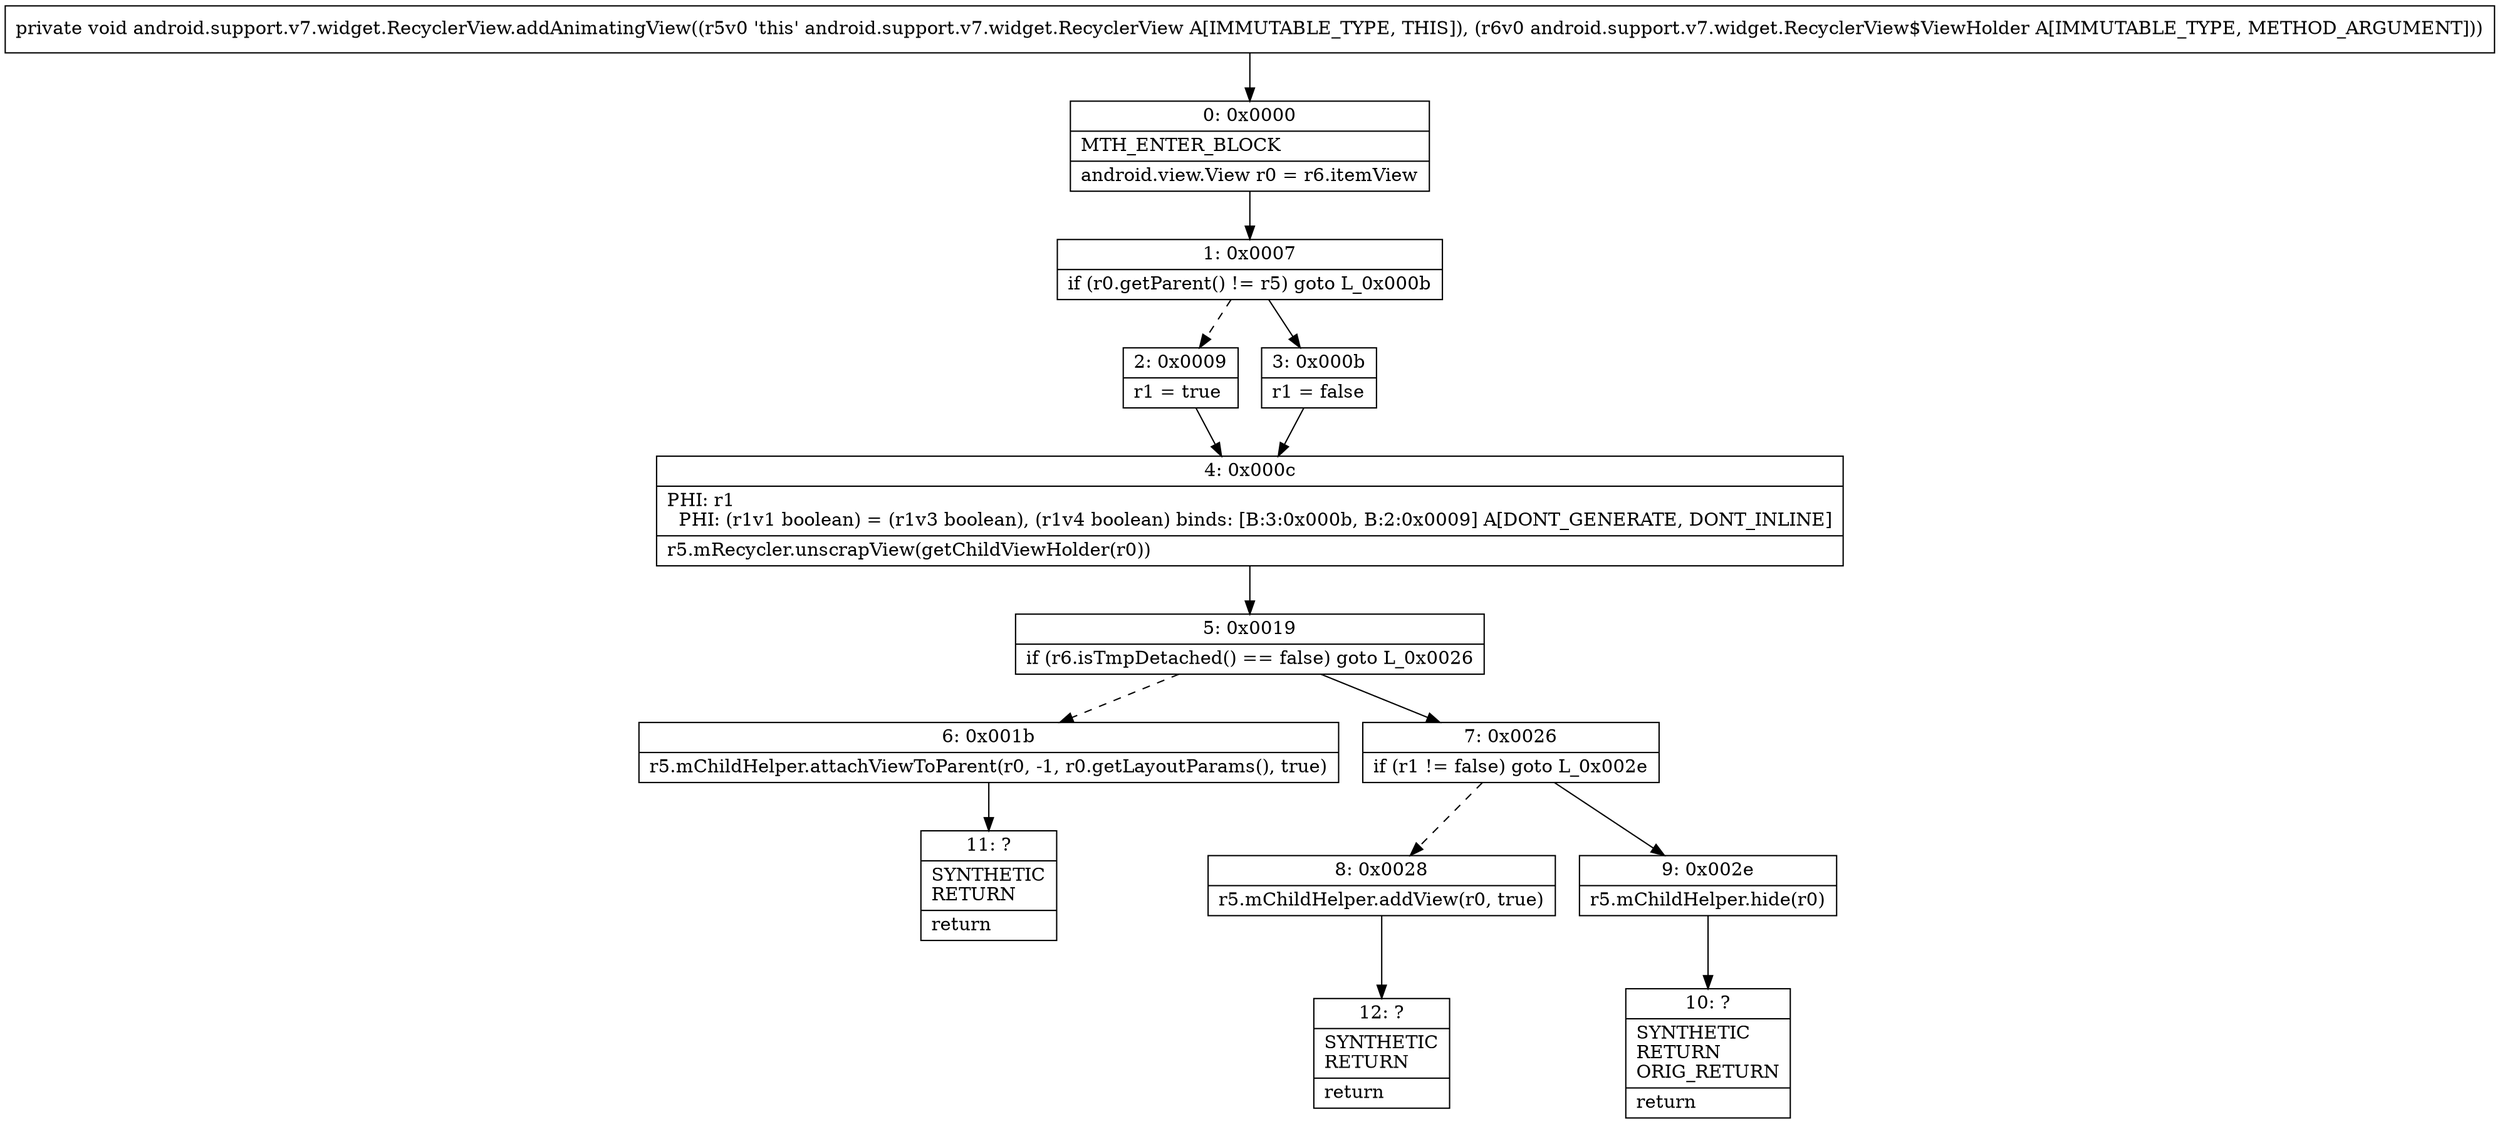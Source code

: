 digraph "CFG forandroid.support.v7.widget.RecyclerView.addAnimatingView(Landroid\/support\/v7\/widget\/RecyclerView$ViewHolder;)V" {
Node_0 [shape=record,label="{0\:\ 0x0000|MTH_ENTER_BLOCK\l|android.view.View r0 = r6.itemView\l}"];
Node_1 [shape=record,label="{1\:\ 0x0007|if (r0.getParent() != r5) goto L_0x000b\l}"];
Node_2 [shape=record,label="{2\:\ 0x0009|r1 = true\l}"];
Node_3 [shape=record,label="{3\:\ 0x000b|r1 = false\l}"];
Node_4 [shape=record,label="{4\:\ 0x000c|PHI: r1 \l  PHI: (r1v1 boolean) = (r1v3 boolean), (r1v4 boolean) binds: [B:3:0x000b, B:2:0x0009] A[DONT_GENERATE, DONT_INLINE]\l|r5.mRecycler.unscrapView(getChildViewHolder(r0))\l}"];
Node_5 [shape=record,label="{5\:\ 0x0019|if (r6.isTmpDetached() == false) goto L_0x0026\l}"];
Node_6 [shape=record,label="{6\:\ 0x001b|r5.mChildHelper.attachViewToParent(r0, \-1, r0.getLayoutParams(), true)\l}"];
Node_7 [shape=record,label="{7\:\ 0x0026|if (r1 != false) goto L_0x002e\l}"];
Node_8 [shape=record,label="{8\:\ 0x0028|r5.mChildHelper.addView(r0, true)\l}"];
Node_9 [shape=record,label="{9\:\ 0x002e|r5.mChildHelper.hide(r0)\l}"];
Node_10 [shape=record,label="{10\:\ ?|SYNTHETIC\lRETURN\lORIG_RETURN\l|return\l}"];
Node_11 [shape=record,label="{11\:\ ?|SYNTHETIC\lRETURN\l|return\l}"];
Node_12 [shape=record,label="{12\:\ ?|SYNTHETIC\lRETURN\l|return\l}"];
MethodNode[shape=record,label="{private void android.support.v7.widget.RecyclerView.addAnimatingView((r5v0 'this' android.support.v7.widget.RecyclerView A[IMMUTABLE_TYPE, THIS]), (r6v0 android.support.v7.widget.RecyclerView$ViewHolder A[IMMUTABLE_TYPE, METHOD_ARGUMENT])) }"];
MethodNode -> Node_0;
Node_0 -> Node_1;
Node_1 -> Node_2[style=dashed];
Node_1 -> Node_3;
Node_2 -> Node_4;
Node_3 -> Node_4;
Node_4 -> Node_5;
Node_5 -> Node_6[style=dashed];
Node_5 -> Node_7;
Node_6 -> Node_11;
Node_7 -> Node_8[style=dashed];
Node_7 -> Node_9;
Node_8 -> Node_12;
Node_9 -> Node_10;
}

